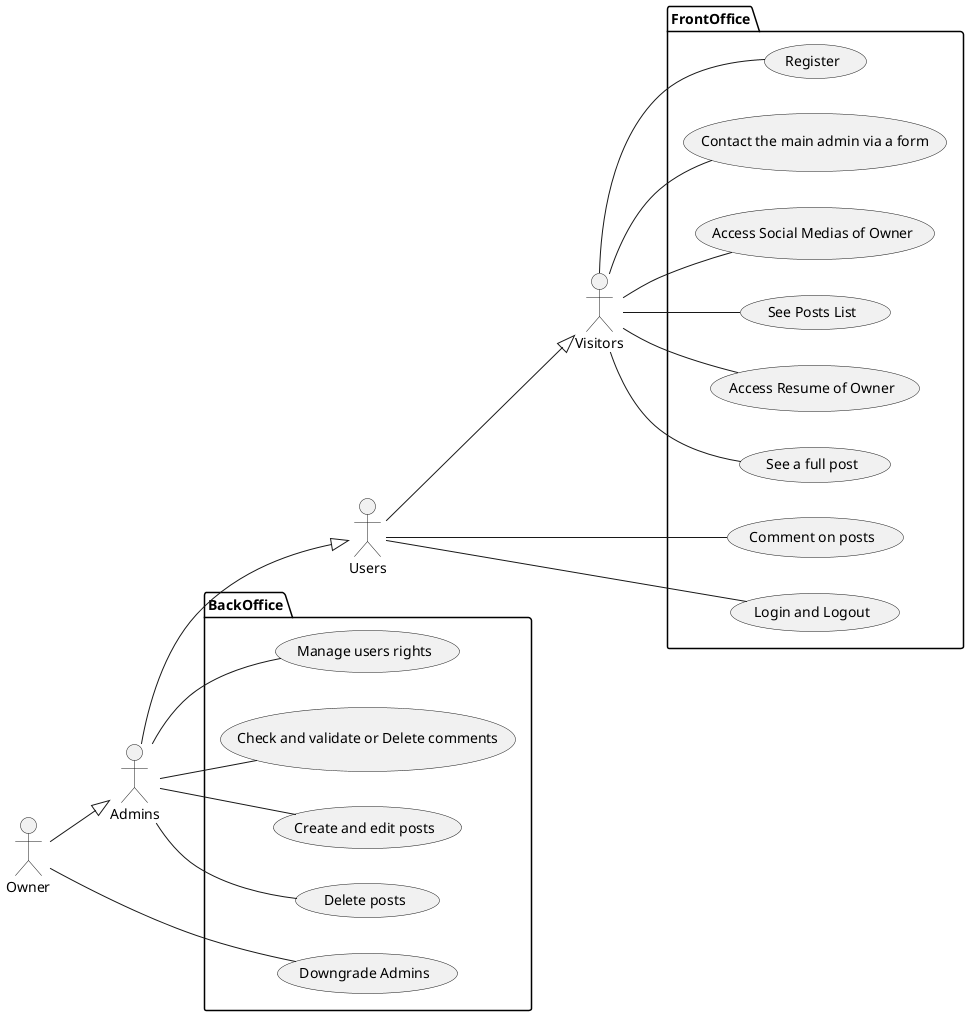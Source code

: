@startuml
left to right direction
:Admins:
:Users:
:Visitors:
:Owner:
Users -down-|> Visitors
Admins -down-|> Users
Owner -down-|> Admins
package FrontOffice {
		Visitors -- (Register)
		Visitors -- (Contact the main admin via a form)
    Visitors -- (Access Social Medias of Owner)
    Visitors -- (See Posts List)
    Visitors -- (Access Resume of Owner)
    Visitors -- (See a full post)
    Users -- (Comment on posts)
    Users -- (Login and Logout)
}
package BackOffice {
    Admins -- (Manage users rights)
    Admins -- (Check and validate or Delete comments)
    Admins -- (Create and edit posts)
    Admins -- (Delete posts)
    Owner -- (Downgrade Admins)
}
@enduml
